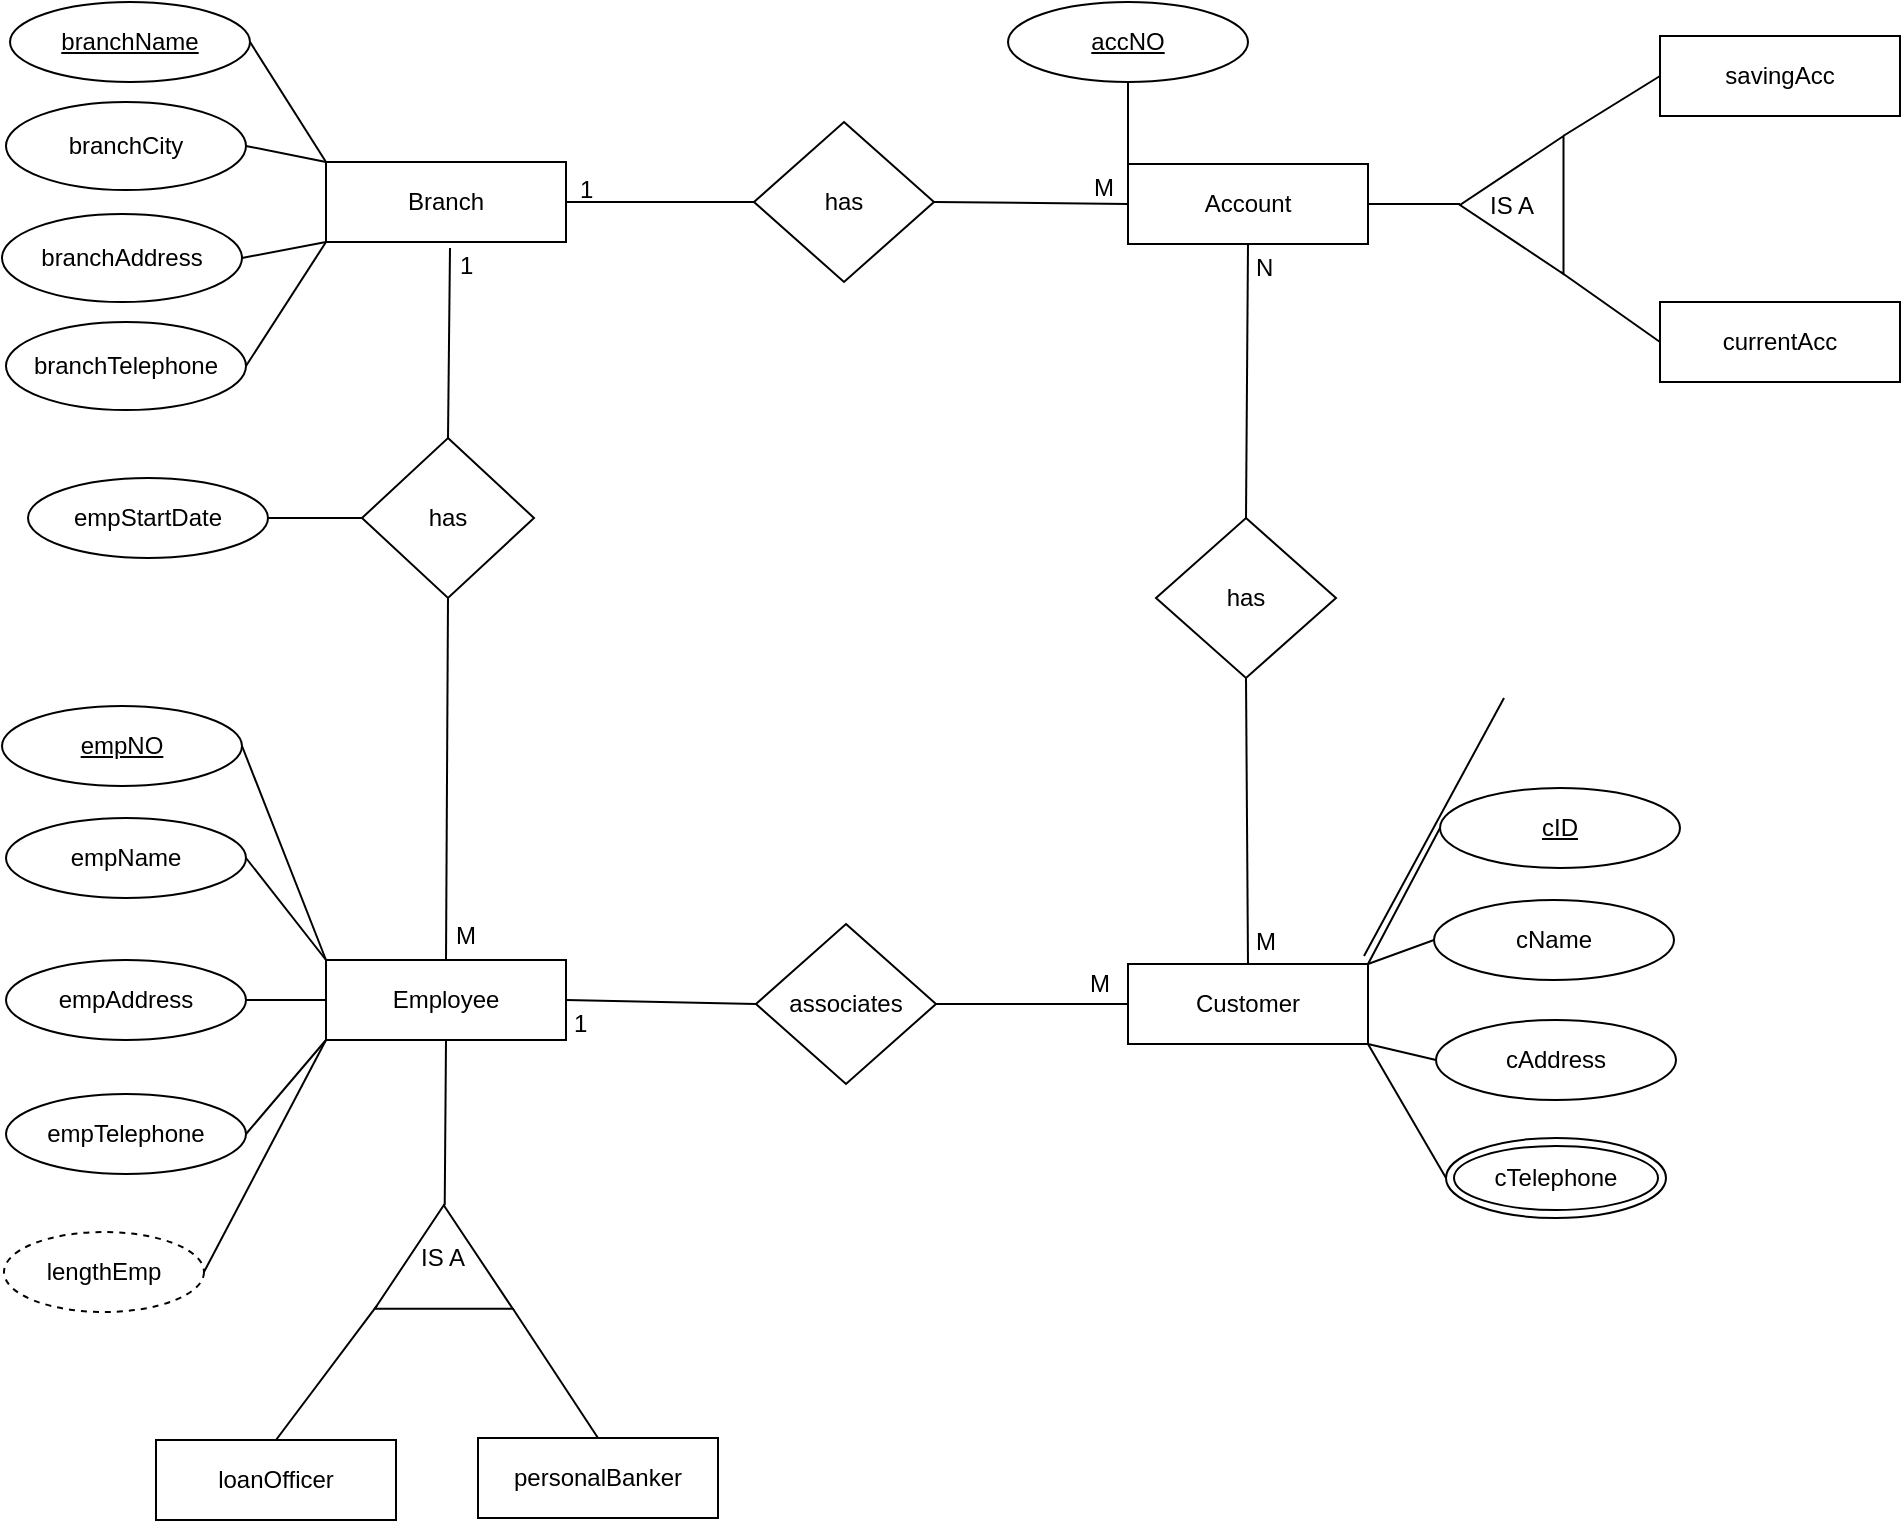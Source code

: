 <mxfile version="21.6.6" type="device">
  <diagram name="Page-1" id="pnsD3PIrC_GAVa5wl_av">
    <mxGraphModel dx="1218" dy="554" grid="1" gridSize="10" guides="1" tooltips="1" connect="1" arrows="1" fold="1" page="1" pageScale="1" pageWidth="1169" pageHeight="827" math="0" shadow="0">
      <root>
        <mxCell id="0" />
        <mxCell id="1" parent="0" />
        <mxCell id="CNnCSRYlt05HZWI-I3dU-10" value="Branch" style="whiteSpace=wrap;html=1;" vertex="1" parent="1">
          <mxGeometry x="240" y="160" width="120" height="40" as="geometry" />
        </mxCell>
        <mxCell id="CNnCSRYlt05HZWI-I3dU-11" value="&lt;span style=&quot;font-weight: 400;&quot;&gt;branchName&lt;/span&gt;" style="ellipse;whiteSpace=wrap;html=1;fontStyle=5" vertex="1" parent="1">
          <mxGeometry x="82" y="80" width="120" height="40" as="geometry" />
        </mxCell>
        <mxCell id="CNnCSRYlt05HZWI-I3dU-13" value="branchCity" style="ellipse;whiteSpace=wrap;html=1;" vertex="1" parent="1">
          <mxGeometry x="80" y="130" width="120" height="44" as="geometry" />
        </mxCell>
        <mxCell id="CNnCSRYlt05HZWI-I3dU-14" value="" style="endArrow=none;html=1;rounded=0;exitX=0;exitY=0;exitDx=0;exitDy=0;entryX=1;entryY=0.5;entryDx=0;entryDy=0;" edge="1" parent="1" source="CNnCSRYlt05HZWI-I3dU-10" target="CNnCSRYlt05HZWI-I3dU-13">
          <mxGeometry relative="1" as="geometry">
            <mxPoint x="360" y="156" as="sourcePoint" />
            <mxPoint x="220" y="180" as="targetPoint" />
          </mxGeometry>
        </mxCell>
        <mxCell id="CNnCSRYlt05HZWI-I3dU-15" value="" style="endArrow=none;html=1;rounded=0;entryX=1;entryY=0.5;entryDx=0;entryDy=0;exitX=0;exitY=0;exitDx=0;exitDy=0;" edge="1" parent="1" source="CNnCSRYlt05HZWI-I3dU-10" target="CNnCSRYlt05HZWI-I3dU-11">
          <mxGeometry relative="1" as="geometry">
            <mxPoint x="360" y="75" as="sourcePoint" />
            <mxPoint x="430" y="65" as="targetPoint" />
          </mxGeometry>
        </mxCell>
        <mxCell id="CNnCSRYlt05HZWI-I3dU-17" value="Account" style="whiteSpace=wrap;html=1;" vertex="1" parent="1">
          <mxGeometry x="641" y="161" width="120" height="40" as="geometry" />
        </mxCell>
        <mxCell id="CNnCSRYlt05HZWI-I3dU-18" value="accNO" style="ellipse;whiteSpace=wrap;html=1;fontStyle=4" vertex="1" parent="1">
          <mxGeometry x="581" y="80" width="120" height="40" as="geometry" />
        </mxCell>
        <mxCell id="CNnCSRYlt05HZWI-I3dU-21" value="" style="endArrow=none;html=1;rounded=0;exitX=0.5;exitY=1;exitDx=0;exitDy=0;entryX=0;entryY=0;entryDx=0;entryDy=0;" edge="1" parent="1" source="CNnCSRYlt05HZWI-I3dU-18" target="CNnCSRYlt05HZWI-I3dU-17">
          <mxGeometry relative="1" as="geometry">
            <mxPoint x="670" y="118" as="sourcePoint" />
            <mxPoint x="672" y="73.41" as="targetPoint" />
          </mxGeometry>
        </mxCell>
        <mxCell id="CNnCSRYlt05HZWI-I3dU-25" value="" style="endArrow=none;html=1;rounded=0;exitX=1;exitY=0.5;exitDx=0;exitDy=0;entryX=0;entryY=0.5;entryDx=0;entryDy=0;" edge="1" parent="1" target="CNnCSRYlt05HZWI-I3dU-29" source="CNnCSRYlt05HZWI-I3dU-10">
          <mxGeometry relative="1" as="geometry">
            <mxPoint x="390" y="259.41" as="sourcePoint" />
            <mxPoint x="470" y="259" as="targetPoint" />
          </mxGeometry>
        </mxCell>
        <mxCell id="CNnCSRYlt05HZWI-I3dU-26" value="1" style="resizable=0;html=1;whiteSpace=wrap;align=left;verticalAlign=bottom;" connectable="0" vertex="1" parent="CNnCSRYlt05HZWI-I3dU-25">
          <mxGeometry x="-1" relative="1" as="geometry">
            <mxPoint x="5" y="2" as="offset" />
          </mxGeometry>
        </mxCell>
        <mxCell id="CNnCSRYlt05HZWI-I3dU-27" value="" style="endArrow=none;html=1;rounded=0;entryX=0;entryY=0.5;entryDx=0;entryDy=0;exitX=1;exitY=0.5;exitDx=0;exitDy=0;" edge="1" parent="1" source="CNnCSRYlt05HZWI-I3dU-29" target="CNnCSRYlt05HZWI-I3dU-17">
          <mxGeometry relative="1" as="geometry">
            <mxPoint x="520" y="259.41" as="sourcePoint" />
            <mxPoint x="632" y="264" as="targetPoint" />
          </mxGeometry>
        </mxCell>
        <mxCell id="CNnCSRYlt05HZWI-I3dU-28" value="M" style="resizable=0;html=1;whiteSpace=wrap;align=right;verticalAlign=bottom;" connectable="0" vertex="1" parent="CNnCSRYlt05HZWI-I3dU-27">
          <mxGeometry x="1" relative="1" as="geometry">
            <mxPoint x="-5" y="1" as="offset" />
          </mxGeometry>
        </mxCell>
        <mxCell id="CNnCSRYlt05HZWI-I3dU-29" value="has" style="rhombus;whiteSpace=wrap;html=1;" vertex="1" parent="1">
          <mxGeometry x="454" y="140" width="90" height="80" as="geometry" />
        </mxCell>
        <mxCell id="CNnCSRYlt05HZWI-I3dU-30" value="IS A" style="triangle;whiteSpace=wrap;html=1;direction=west;" vertex="1" parent="1">
          <mxGeometry x="807" y="147" width="51.75" height="69" as="geometry" />
        </mxCell>
        <mxCell id="CNnCSRYlt05HZWI-I3dU-31" value="" style="endArrow=none;html=1;rounded=0;exitX=1;exitY=0.507;exitDx=0;exitDy=0;entryX=1;entryY=0.5;entryDx=0;entryDy=0;exitPerimeter=0;" edge="1" parent="1" source="CNnCSRYlt05HZWI-I3dU-30" target="CNnCSRYlt05HZWI-I3dU-17">
          <mxGeometry relative="1" as="geometry">
            <mxPoint x="651" y="130" as="sourcePoint" />
            <mxPoint x="651" y="171" as="targetPoint" />
          </mxGeometry>
        </mxCell>
        <mxCell id="CNnCSRYlt05HZWI-I3dU-32" value="" style="endArrow=none;html=1;rounded=0;exitX=0.03;exitY=0.016;exitDx=0;exitDy=0;exitPerimeter=0;entryX=0;entryY=0.5;entryDx=0;entryDy=0;" edge="1" parent="1" source="CNnCSRYlt05HZWI-I3dU-30" target="CNnCSRYlt05HZWI-I3dU-34">
          <mxGeometry relative="1" as="geometry">
            <mxPoint x="817" y="192" as="sourcePoint" />
            <mxPoint x="907" y="250" as="targetPoint" />
          </mxGeometry>
        </mxCell>
        <mxCell id="CNnCSRYlt05HZWI-I3dU-33" value="" style="endArrow=none;html=1;rounded=0;exitX=0.003;exitY=1;exitDx=0;exitDy=0;exitPerimeter=0;entryX=0;entryY=0.5;entryDx=0;entryDy=0;" edge="1" parent="1" source="CNnCSRYlt05HZWI-I3dU-30" target="CNnCSRYlt05HZWI-I3dU-35">
          <mxGeometry relative="1" as="geometry">
            <mxPoint x="871" y="227" as="sourcePoint" />
            <mxPoint x="897" y="120" as="targetPoint" />
          </mxGeometry>
        </mxCell>
        <mxCell id="CNnCSRYlt05HZWI-I3dU-34" value="currentAcc" style="whiteSpace=wrap;html=1;" vertex="1" parent="1">
          <mxGeometry x="907" y="230" width="120" height="40" as="geometry" />
        </mxCell>
        <mxCell id="CNnCSRYlt05HZWI-I3dU-35" value="savingAcc" style="whiteSpace=wrap;html=1;" vertex="1" parent="1">
          <mxGeometry x="907" y="97" width="120" height="40" as="geometry" />
        </mxCell>
        <mxCell id="CNnCSRYlt05HZWI-I3dU-53" value="" style="endArrow=none;html=1;rounded=0;entryX=0;entryY=0.5;entryDx=0;entryDy=0;exitX=1;exitY=0;exitDx=0;exitDy=0;" edge="1" parent="1" target="CNnCSRYlt05HZWI-I3dU-51">
          <mxGeometry relative="1" as="geometry">
            <mxPoint x="759" y="557" as="sourcePoint" />
            <mxPoint x="829" y="428" as="targetPoint" />
          </mxGeometry>
        </mxCell>
        <mxCell id="CNnCSRYlt05HZWI-I3dU-58" value="associates" style="rhombus;whiteSpace=wrap;html=1;" vertex="1" parent="1">
          <mxGeometry x="455" y="541" width="90" height="80" as="geometry" />
        </mxCell>
        <mxCell id="CNnCSRYlt05HZWI-I3dU-59" value="" style="endArrow=none;html=1;rounded=0;entryX=0;entryY=0.5;entryDx=0;entryDy=0;exitX=1;exitY=0.5;exitDx=0;exitDy=0;" edge="1" parent="1" target="CNnCSRYlt05HZWI-I3dU-58" source="CNnCSRYlt05HZWI-I3dU-103">
          <mxGeometry relative="1" as="geometry">
            <mxPoint x="358.92" y="574.84" as="sourcePoint" />
            <mxPoint x="367" y="203.59" as="targetPoint" />
          </mxGeometry>
        </mxCell>
        <mxCell id="CNnCSRYlt05HZWI-I3dU-60" value="1" style="resizable=0;html=1;whiteSpace=wrap;align=left;verticalAlign=bottom;" connectable="0" vertex="1" parent="CNnCSRYlt05HZWI-I3dU-59">
          <mxGeometry x="-1" relative="1" as="geometry">
            <mxPoint x="2" y="20" as="offset" />
          </mxGeometry>
        </mxCell>
        <mxCell id="CNnCSRYlt05HZWI-I3dU-61" value="" style="endArrow=none;html=1;rounded=0;exitX=1;exitY=0.5;exitDx=0;exitDy=0;entryX=0;entryY=0.5;entryDx=0;entryDy=0;" edge="1" parent="1" source="CNnCSRYlt05HZWI-I3dU-58" target="CNnCSRYlt05HZWI-I3dU-89">
          <mxGeometry relative="1" as="geometry">
            <mxPoint x="307" y="381.82" as="sourcePoint" />
            <mxPoint x="640.56" y="574.64" as="targetPoint" />
          </mxGeometry>
        </mxCell>
        <mxCell id="CNnCSRYlt05HZWI-I3dU-62" value="M" style="resizable=0;html=1;whiteSpace=wrap;align=right;verticalAlign=bottom;" connectable="0" vertex="1" parent="CNnCSRYlt05HZWI-I3dU-61">
          <mxGeometry x="1" relative="1" as="geometry">
            <mxPoint x="-8" y="-2" as="offset" />
          </mxGeometry>
        </mxCell>
        <mxCell id="CNnCSRYlt05HZWI-I3dU-89" value="Customer" style="whiteSpace=wrap;html=1;" vertex="1" parent="1">
          <mxGeometry x="641" y="561" width="120" height="40" as="geometry" />
        </mxCell>
        <mxCell id="CNnCSRYlt05HZWI-I3dU-90" value="cID" style="ellipse;whiteSpace=wrap;html=1;fontStyle=4" vertex="1" parent="1">
          <mxGeometry x="797" y="473" width="120" height="40" as="geometry" />
        </mxCell>
        <mxCell id="CNnCSRYlt05HZWI-I3dU-91" value="cName" style="ellipse;whiteSpace=wrap;html=1;" vertex="1" parent="1">
          <mxGeometry x="794" y="529" width="120" height="40" as="geometry" />
        </mxCell>
        <mxCell id="CNnCSRYlt05HZWI-I3dU-92" value="" style="endArrow=none;html=1;rounded=0;entryX=1;entryY=0;entryDx=0;entryDy=0;exitX=0;exitY=0.5;exitDx=0;exitDy=0;" edge="1" parent="1" source="CNnCSRYlt05HZWI-I3dU-90" target="CNnCSRYlt05HZWI-I3dU-89">
          <mxGeometry relative="1" as="geometry">
            <mxPoint x="601" y="460.41" as="sourcePoint" />
            <mxPoint x="761" y="460.41" as="targetPoint" />
          </mxGeometry>
        </mxCell>
        <mxCell id="CNnCSRYlt05HZWI-I3dU-93" value="" style="endArrow=none;html=1;rounded=0;entryX=1;entryY=0;entryDx=0;entryDy=0;exitX=0;exitY=0.5;exitDx=0;exitDy=0;" edge="1" parent="1" source="CNnCSRYlt05HZWI-I3dU-91" target="CNnCSRYlt05HZWI-I3dU-89">
          <mxGeometry relative="1" as="geometry">
            <mxPoint x="611" y="471" as="sourcePoint" />
            <mxPoint x="651" y="571" as="targetPoint" />
          </mxGeometry>
        </mxCell>
        <mxCell id="CNnCSRYlt05HZWI-I3dU-94" value="cAddress" style="ellipse;whiteSpace=wrap;html=1;" vertex="1" parent="1">
          <mxGeometry x="795" y="589" width="120" height="40" as="geometry" />
        </mxCell>
        <mxCell id="CNnCSRYlt05HZWI-I3dU-95" value="" style="endArrow=none;html=1;rounded=0;entryX=1;entryY=1;entryDx=0;entryDy=0;exitX=0;exitY=0.5;exitDx=0;exitDy=0;" edge="1" parent="1" source="CNnCSRYlt05HZWI-I3dU-94" target="CNnCSRYlt05HZWI-I3dU-89">
          <mxGeometry relative="1" as="geometry">
            <mxPoint x="601" y="558" as="sourcePoint" />
            <mxPoint x="631" y="648" as="targetPoint" />
          </mxGeometry>
        </mxCell>
        <mxCell id="CNnCSRYlt05HZWI-I3dU-96" value="cTelephone" style="ellipse;shape=doubleEllipse;whiteSpace=wrap;html=1;" vertex="1" parent="1">
          <mxGeometry x="800" y="648" width="110" height="40" as="geometry" />
        </mxCell>
        <mxCell id="CNnCSRYlt05HZWI-I3dU-97" value="" style="endArrow=none;html=1;rounded=0;entryX=1;entryY=1;entryDx=0;entryDy=0;exitX=0;exitY=0.5;exitDx=0;exitDy=0;" edge="1" parent="1" source="CNnCSRYlt05HZWI-I3dU-96" target="CNnCSRYlt05HZWI-I3dU-89">
          <mxGeometry relative="1" as="geometry">
            <mxPoint x="653" y="668" as="sourcePoint" />
            <mxPoint x="625" y="648" as="targetPoint" />
          </mxGeometry>
        </mxCell>
        <mxCell id="CNnCSRYlt05HZWI-I3dU-98" value="has" style="rhombus;whiteSpace=wrap;html=1;" vertex="1" parent="1">
          <mxGeometry x="655" y="338" width="90" height="80" as="geometry" />
        </mxCell>
        <mxCell id="CNnCSRYlt05HZWI-I3dU-99" value="" style="endArrow=none;html=1;rounded=0;entryX=0.5;entryY=0;entryDx=0;entryDy=0;exitX=0.5;exitY=1;exitDx=0;exitDy=0;" edge="1" parent="1" target="CNnCSRYlt05HZWI-I3dU-98" source="CNnCSRYlt05HZWI-I3dU-17">
          <mxGeometry relative="1" as="geometry">
            <mxPoint x="701" y="203" as="sourcePoint" />
            <mxPoint x="733" y="226.59" as="targetPoint" />
          </mxGeometry>
        </mxCell>
        <mxCell id="CNnCSRYlt05HZWI-I3dU-100" value="N" style="resizable=0;html=1;whiteSpace=wrap;align=left;verticalAlign=bottom;" connectable="0" vertex="1" parent="CNnCSRYlt05HZWI-I3dU-99">
          <mxGeometry x="-1" relative="1" as="geometry">
            <mxPoint x="2" y="20" as="offset" />
          </mxGeometry>
        </mxCell>
        <mxCell id="CNnCSRYlt05HZWI-I3dU-101" value="" style="endArrow=none;html=1;rounded=0;exitX=0.5;exitY=1;exitDx=0;exitDy=0;entryX=0.5;entryY=0;entryDx=0;entryDy=0;" edge="1" parent="1" source="CNnCSRYlt05HZWI-I3dU-98" target="CNnCSRYlt05HZWI-I3dU-89">
          <mxGeometry relative="1" as="geometry">
            <mxPoint x="673" y="404.82" as="sourcePoint" />
            <mxPoint x="701" y="543" as="targetPoint" />
          </mxGeometry>
        </mxCell>
        <mxCell id="CNnCSRYlt05HZWI-I3dU-102" value="M" style="resizable=0;html=1;whiteSpace=wrap;align=right;verticalAlign=bottom;" connectable="0" vertex="1" parent="CNnCSRYlt05HZWI-I3dU-101">
          <mxGeometry x="1" relative="1" as="geometry">
            <mxPoint x="16" y="-2" as="offset" />
          </mxGeometry>
        </mxCell>
        <mxCell id="CNnCSRYlt05HZWI-I3dU-103" value="Employee" style="whiteSpace=wrap;html=1;" vertex="1" parent="1">
          <mxGeometry x="240" y="559" width="120" height="40" as="geometry" />
        </mxCell>
        <mxCell id="CNnCSRYlt05HZWI-I3dU-104" value="empName" style="ellipse;whiteSpace=wrap;html=1;" vertex="1" parent="1">
          <mxGeometry x="80" y="488" width="120" height="40" as="geometry" />
        </mxCell>
        <mxCell id="CNnCSRYlt05HZWI-I3dU-105" value="empAddress" style="ellipse;whiteSpace=wrap;html=1;" vertex="1" parent="1">
          <mxGeometry x="80" y="559" width="120" height="40" as="geometry" />
        </mxCell>
        <mxCell id="CNnCSRYlt05HZWI-I3dU-106" value="" style="endArrow=none;html=1;rounded=0;entryX=1;entryY=0.5;entryDx=0;entryDy=0;exitX=0;exitY=0.5;exitDx=0;exitDy=0;" edge="1" parent="1" source="CNnCSRYlt05HZWI-I3dU-103" target="CNnCSRYlt05HZWI-I3dU-105">
          <mxGeometry relative="1" as="geometry">
            <mxPoint x="380" y="470" as="sourcePoint" />
            <mxPoint x="430" y="410" as="targetPoint" />
          </mxGeometry>
        </mxCell>
        <mxCell id="CNnCSRYlt05HZWI-I3dU-107" value="" style="endArrow=none;html=1;rounded=0;entryX=1;entryY=0.5;entryDx=0;entryDy=0;exitX=0;exitY=1;exitDx=0;exitDy=0;" edge="1" parent="1" source="CNnCSRYlt05HZWI-I3dU-103" target="CNnCSRYlt05HZWI-I3dU-112">
          <mxGeometry relative="1" as="geometry">
            <mxPoint x="241" y="602" as="sourcePoint" />
            <mxPoint x="430" y="724.0" as="targetPoint" />
          </mxGeometry>
        </mxCell>
        <mxCell id="CNnCSRYlt05HZWI-I3dU-108" value="&lt;u&gt;empNO&lt;/u&gt;" style="ellipse;whiteSpace=wrap;html=1;" vertex="1" parent="1">
          <mxGeometry x="78" y="432" width="120" height="40" as="geometry" />
        </mxCell>
        <mxCell id="CNnCSRYlt05HZWI-I3dU-109" value="" style="endArrow=none;html=1;rounded=0;entryX=1;entryY=0.5;entryDx=0;entryDy=0;exitX=0;exitY=0;exitDx=0;exitDy=0;" edge="1" parent="1" source="CNnCSRYlt05HZWI-I3dU-103" target="CNnCSRYlt05HZWI-I3dU-108">
          <mxGeometry relative="1" as="geometry">
            <mxPoint x="338" y="510" as="sourcePoint" />
            <mxPoint x="408" y="450" as="targetPoint" />
          </mxGeometry>
        </mxCell>
        <mxCell id="CNnCSRYlt05HZWI-I3dU-111" value="" style="endArrow=none;html=1;rounded=0;entryX=0;entryY=1;entryDx=0;entryDy=0;exitX=1;exitY=0.5;exitDx=0;exitDy=0;" edge="1" parent="1" source="CNnCSRYlt05HZWI-I3dU-128" target="CNnCSRYlt05HZWI-I3dU-103">
          <mxGeometry relative="1" as="geometry">
            <mxPoint x="189" y="655" as="sourcePoint" />
            <mxPoint x="601" y="604" as="targetPoint" />
          </mxGeometry>
        </mxCell>
        <mxCell id="CNnCSRYlt05HZWI-I3dU-112" value="lengthEmp" style="ellipse;whiteSpace=wrap;html=1;align=center;dashed=1;" vertex="1" parent="1">
          <mxGeometry x="79" y="695" width="100" height="40" as="geometry" />
        </mxCell>
        <mxCell id="CNnCSRYlt05HZWI-I3dU-113" value="" style="endArrow=none;html=1;rounded=0;entryX=0.5;entryY=0;entryDx=0;entryDy=0;exitX=0.5;exitY=1;exitDx=0;exitDy=0;" edge="1" parent="1" target="CNnCSRYlt05HZWI-I3dU-116">
          <mxGeometry relative="1" as="geometry">
            <mxPoint x="302" y="203" as="sourcePoint" />
            <mxPoint x="287" y="292" as="targetPoint" />
          </mxGeometry>
        </mxCell>
        <mxCell id="CNnCSRYlt05HZWI-I3dU-114" value="1" style="resizable=0;html=1;whiteSpace=wrap;align=left;verticalAlign=bottom;" connectable="0" vertex="1" parent="CNnCSRYlt05HZWI-I3dU-113">
          <mxGeometry x="-1" relative="1" as="geometry">
            <mxPoint x="3" y="17" as="offset" />
          </mxGeometry>
        </mxCell>
        <mxCell id="CNnCSRYlt05HZWI-I3dU-115" value="" style="endArrow=none;html=1;rounded=0;entryX=0.5;entryY=0;entryDx=0;entryDy=0;exitX=0.5;exitY=1;exitDx=0;exitDy=0;" edge="1" parent="1" source="CNnCSRYlt05HZWI-I3dU-116" target="CNnCSRYlt05HZWI-I3dU-103">
          <mxGeometry relative="1" as="geometry">
            <mxPoint x="285" y="378" as="sourcePoint" />
            <mxPoint x="305" y="562" as="targetPoint" />
          </mxGeometry>
        </mxCell>
        <mxCell id="CNnCSRYlt05HZWI-I3dU-116" value="has" style="shape=rhombus;perimeter=rhombusPerimeter;whiteSpace=wrap;html=1;align=center;" vertex="1" parent="1">
          <mxGeometry x="258" y="298" width="86" height="80" as="geometry" />
        </mxCell>
        <mxCell id="CNnCSRYlt05HZWI-I3dU-117" value="empStartDate" style="ellipse;whiteSpace=wrap;html=1;" vertex="1" parent="1">
          <mxGeometry x="91" y="318" width="120" height="40" as="geometry" />
        </mxCell>
        <mxCell id="CNnCSRYlt05HZWI-I3dU-118" value="" style="endArrow=none;html=1;rounded=0;entryX=1;entryY=0.5;entryDx=0;entryDy=0;exitX=0;exitY=0;exitDx=0;exitDy=0;" edge="1" parent="1" source="CNnCSRYlt05HZWI-I3dU-103" target="CNnCSRYlt05HZWI-I3dU-104">
          <mxGeometry relative="1" as="geometry">
            <mxPoint x="-88" y="559" as="sourcePoint" />
            <mxPoint x="204" y="462" as="targetPoint" />
          </mxGeometry>
        </mxCell>
        <mxCell id="CNnCSRYlt05HZWI-I3dU-119" value="" style="endArrow=none;html=1;rounded=0;entryX=0;entryY=0.5;entryDx=0;entryDy=0;exitX=1;exitY=0.5;exitDx=0;exitDy=0;" edge="1" parent="1" source="CNnCSRYlt05HZWI-I3dU-117" target="CNnCSRYlt05HZWI-I3dU-116">
          <mxGeometry relative="1" as="geometry">
            <mxPoint x="240" y="370" as="sourcePoint" />
            <mxPoint x="464" y="190" as="targetPoint" />
          </mxGeometry>
        </mxCell>
        <mxCell id="CNnCSRYlt05HZWI-I3dU-121" value="IS A" style="triangle;whiteSpace=wrap;html=1;direction=north;" vertex="1" parent="1">
          <mxGeometry x="264.375" y="681.625" width="69" height="51.75" as="geometry" />
        </mxCell>
        <mxCell id="CNnCSRYlt05HZWI-I3dU-122" value="" style="endArrow=none;html=1;rounded=0;exitX=1;exitY=0.507;exitDx=0;exitDy=0;entryX=0.5;entryY=1;entryDx=0;entryDy=0;exitPerimeter=0;" edge="1" parent="1" source="CNnCSRYlt05HZWI-I3dU-121" target="CNnCSRYlt05HZWI-I3dU-103">
          <mxGeometry relative="1" as="geometry">
            <mxPoint x="265" y="668" as="sourcePoint" />
            <mxPoint x="375" y="719" as="targetPoint" />
          </mxGeometry>
        </mxCell>
        <mxCell id="CNnCSRYlt05HZWI-I3dU-123" value="" style="endArrow=none;html=1;rounded=0;exitX=0.03;exitY=0.016;exitDx=0;exitDy=0;exitPerimeter=0;entryX=0.5;entryY=0;entryDx=0;entryDy=0;" edge="1" parent="1" source="CNnCSRYlt05HZWI-I3dU-121" target="CNnCSRYlt05HZWI-I3dU-125">
          <mxGeometry relative="1" as="geometry">
            <mxPoint x="431" y="730" as="sourcePoint" />
            <mxPoint x="521" y="788" as="targetPoint" />
          </mxGeometry>
        </mxCell>
        <mxCell id="CNnCSRYlt05HZWI-I3dU-124" value="" style="endArrow=none;html=1;rounded=0;exitX=0.003;exitY=1;exitDx=0;exitDy=0;exitPerimeter=0;entryX=0.5;entryY=0;entryDx=0;entryDy=0;" edge="1" parent="1" source="CNnCSRYlt05HZWI-I3dU-121" target="CNnCSRYlt05HZWI-I3dU-126">
          <mxGeometry relative="1" as="geometry">
            <mxPoint x="485" y="765" as="sourcePoint" />
            <mxPoint x="511" y="658" as="targetPoint" />
          </mxGeometry>
        </mxCell>
        <mxCell id="CNnCSRYlt05HZWI-I3dU-125" value="loanOfficer" style="whiteSpace=wrap;html=1;" vertex="1" parent="1">
          <mxGeometry x="155" y="799" width="120" height="40" as="geometry" />
        </mxCell>
        <mxCell id="CNnCSRYlt05HZWI-I3dU-126" value="personalBanker" style="whiteSpace=wrap;html=1;direction=east;" vertex="1" parent="1">
          <mxGeometry x="316" y="798" width="120" height="40" as="geometry" />
        </mxCell>
        <mxCell id="CNnCSRYlt05HZWI-I3dU-127" value="M" style="resizable=0;html=1;whiteSpace=wrap;align=right;verticalAlign=bottom;" connectable="0" vertex="1" parent="1">
          <mxGeometry x="644.862" y="590.0" as="geometry">
            <mxPoint x="-328" y="-35" as="offset" />
          </mxGeometry>
        </mxCell>
        <mxCell id="CNnCSRYlt05HZWI-I3dU-128" value="empTelephone" style="ellipse;whiteSpace=wrap;html=1;" vertex="1" parent="1">
          <mxGeometry x="80" y="626" width="120" height="40" as="geometry" />
        </mxCell>
        <mxCell id="CNnCSRYlt05HZWI-I3dU-129" value="branchAddress" style="ellipse;whiteSpace=wrap;html=1;" vertex="1" parent="1">
          <mxGeometry x="78" y="186" width="120" height="44" as="geometry" />
        </mxCell>
        <mxCell id="CNnCSRYlt05HZWI-I3dU-130" value="" style="endArrow=none;html=1;rounded=0;exitX=0;exitY=1;exitDx=0;exitDy=0;entryX=1;entryY=0.5;entryDx=0;entryDy=0;" edge="1" parent="1" target="CNnCSRYlt05HZWI-I3dU-129" source="CNnCSRYlt05HZWI-I3dU-10">
          <mxGeometry relative="1" as="geometry">
            <mxPoint x="250" y="190" as="sourcePoint" />
            <mxPoint x="230" y="190" as="targetPoint" />
          </mxGeometry>
        </mxCell>
        <mxCell id="CNnCSRYlt05HZWI-I3dU-131" value="branchTelephone" style="ellipse;whiteSpace=wrap;html=1;" vertex="1" parent="1">
          <mxGeometry x="80" y="240" width="120" height="44" as="geometry" />
        </mxCell>
        <mxCell id="CNnCSRYlt05HZWI-I3dU-132" value="" style="endArrow=none;html=1;rounded=0;exitX=0;exitY=1;exitDx=0;exitDy=0;entryX=1;entryY=0.5;entryDx=0;entryDy=0;" edge="1" parent="1" target="CNnCSRYlt05HZWI-I3dU-131" source="CNnCSRYlt05HZWI-I3dU-10">
          <mxGeometry relative="1" as="geometry">
            <mxPoint x="240" y="261" as="sourcePoint" />
            <mxPoint x="220" y="261" as="targetPoint" />
          </mxGeometry>
        </mxCell>
      </root>
    </mxGraphModel>
  </diagram>
</mxfile>
